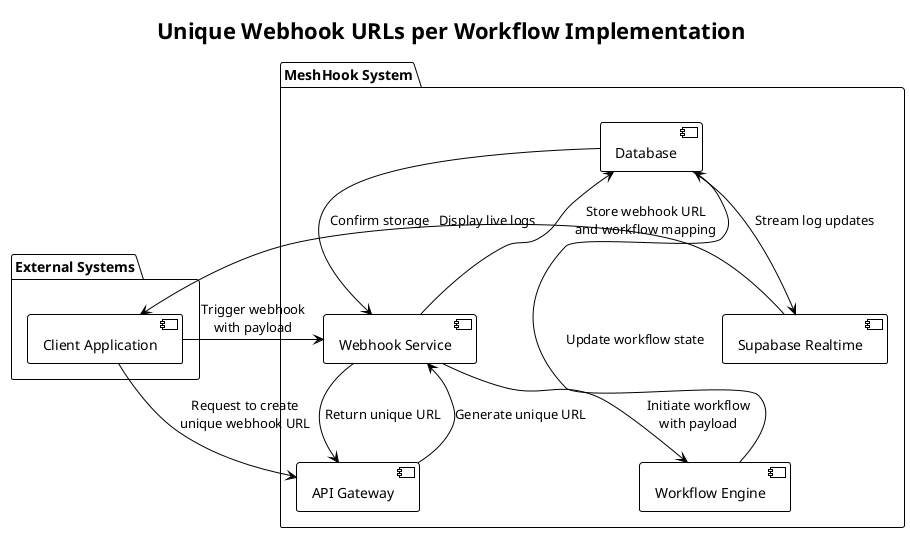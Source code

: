 @startuml
!theme plain

title Unique Webhook URLs per Workflow Implementation

package "MeshHook System" {
    [Webhook Service] as Webhook
    [Workflow Engine] as Engine
    [Database] as DB
    [Supabase Realtime] as Realtime
    [API Gateway] as Gateway
}

package "External Systems" {
    [Client Application] as Client
}

Client --> Gateway : Request to create\nunique webhook URL
Gateway --> Webhook : Generate unique URL
Webhook --> DB : Store webhook URL\nand workflow mapping
DB --> Webhook : Confirm storage
Webhook --> Gateway : Return unique URL
Client --> Webhook : Trigger webhook\nwith payload
Webhook --> Engine : Initiate workflow\nwith payload
Engine --> DB : Update workflow state
DB --> Realtime : Stream log updates
Realtime -right-> Client : Display live logs

@enduml